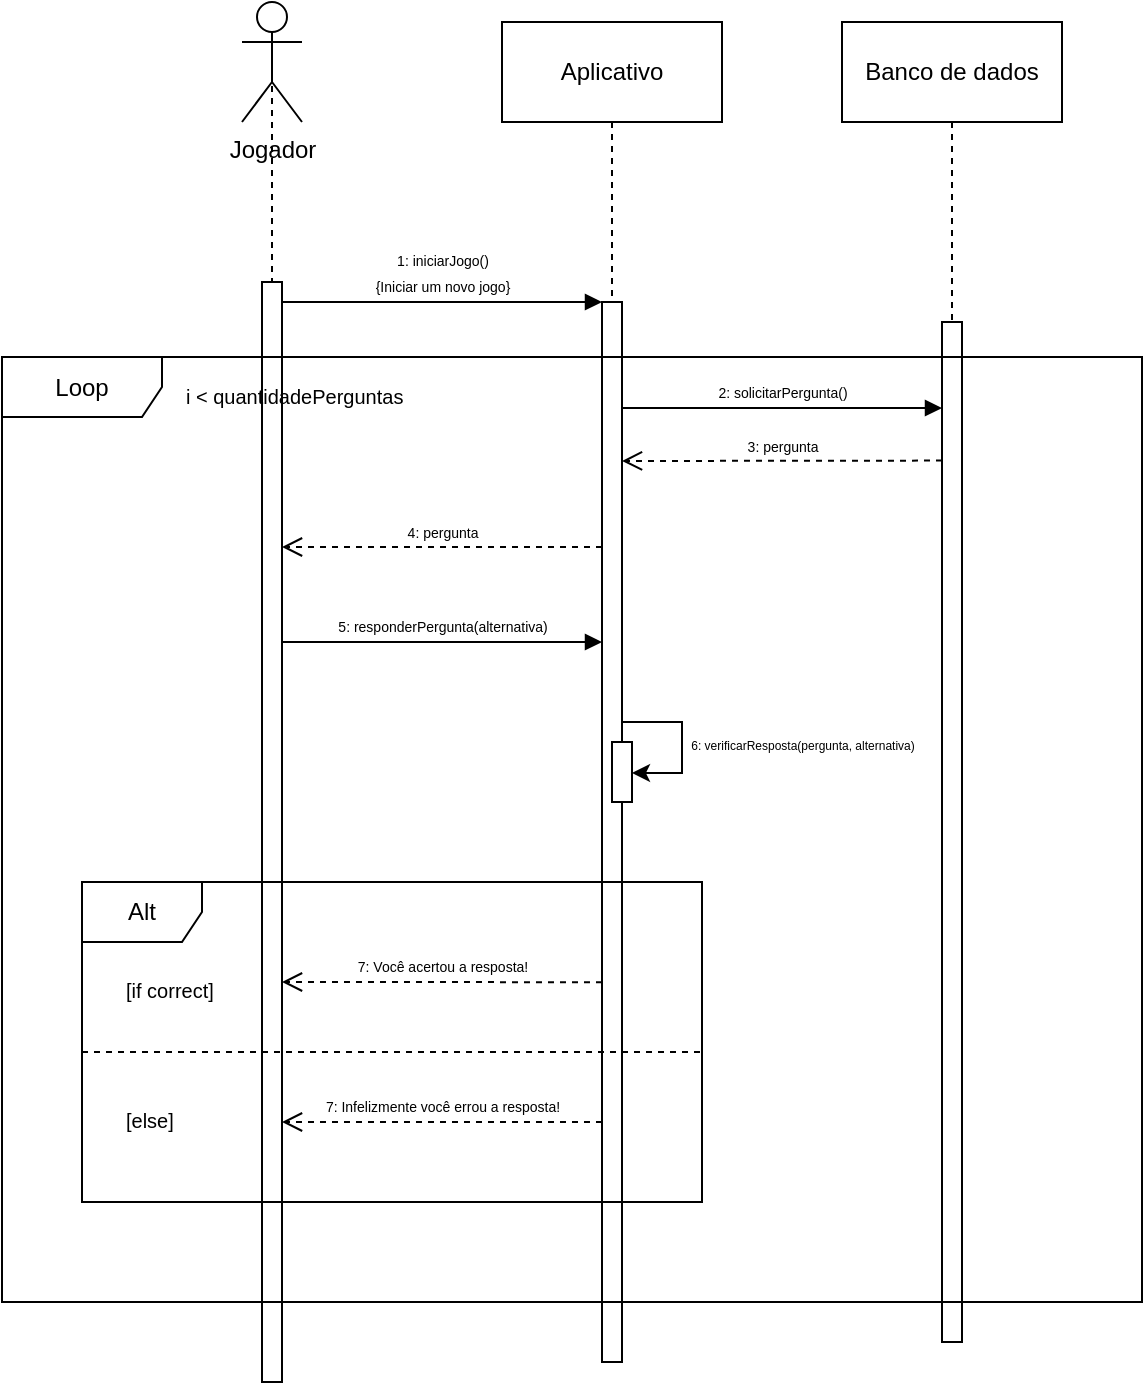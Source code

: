 <mxfile version="21.3.7" type="github" pages="6">
  <diagram name="calcularAcerto" id="2YBvvXClWsGukQMizWep">
    <mxGraphModel dx="2243" dy="766" grid="1" gridSize="10" guides="1" tooltips="1" connect="1" arrows="1" fold="1" page="1" pageScale="1" pageWidth="850" pageHeight="1100" math="0" shadow="0">
      <root>
        <mxCell id="0" />
        <mxCell id="1" parent="0" />
        <mxCell id="62yjUidjnjnx16H1xpd4-19" style="edgeStyle=orthogonalEdgeStyle;rounded=0;orthogonalLoop=1;jettySize=auto;html=1;exitX=0.5;exitY=0.5;exitDx=0;exitDy=0;exitPerimeter=0;dashed=1;" parent="1" source="62yjUidjnjnx16H1xpd4-1" edge="1">
          <mxGeometry relative="1" as="geometry">
            <mxPoint x="-575" y="515" as="targetPoint" />
          </mxGeometry>
        </mxCell>
        <mxCell id="62yjUidjnjnx16H1xpd4-1" value="Jogador" style="shape=umlActor;verticalLabelPosition=bottom;verticalAlign=top;html=1;" parent="1" vertex="1">
          <mxGeometry x="-590" y="205" width="30" height="60" as="geometry" />
        </mxCell>
        <mxCell id="62yjUidjnjnx16H1xpd4-23" style="edgeStyle=orthogonalEdgeStyle;rounded=0;orthogonalLoop=1;jettySize=auto;html=1;exitX=0.5;exitY=1;exitDx=0;exitDy=0;dashed=1;" parent="1" source="62yjUidjnjnx16H1xpd4-20" edge="1">
          <mxGeometry relative="1" as="geometry">
            <mxPoint x="-405" y="580" as="targetPoint" />
          </mxGeometry>
        </mxCell>
        <mxCell id="62yjUidjnjnx16H1xpd4-20" value="Aplicativo" style="html=1;whiteSpace=wrap;" parent="1" vertex="1">
          <mxGeometry x="-460" y="215" width="110" height="50" as="geometry" />
        </mxCell>
        <mxCell id="62yjUidjnjnx16H1xpd4-40" style="edgeStyle=orthogonalEdgeStyle;rounded=0;orthogonalLoop=1;jettySize=auto;html=1;exitX=0.5;exitY=1;exitDx=0;exitDy=0;dashed=1;" parent="1" source="62yjUidjnjnx16H1xpd4-25" edge="1">
          <mxGeometry relative="1" as="geometry">
            <mxPoint x="-235" y="600" as="targetPoint" />
          </mxGeometry>
        </mxCell>
        <mxCell id="62yjUidjnjnx16H1xpd4-25" value="Banco de dados" style="html=1;whiteSpace=wrap;" parent="1" vertex="1">
          <mxGeometry x="-290" y="215" width="110" height="50" as="geometry" />
        </mxCell>
        <mxCell id="62yjUidjnjnx16H1xpd4-29" value="&lt;font style=&quot;font-size: 7px;&quot;&gt;1: iniciarJogo()&lt;br&gt;{Iniciar um novo jogo}&lt;/font&gt;" style="html=1;verticalAlign=bottom;endArrow=block;edgeStyle=elbowEdgeStyle;elbow=vertical;curved=0;rounded=0;" parent="1" edge="1">
          <mxGeometry width="80" relative="1" as="geometry">
            <mxPoint x="-570" y="355" as="sourcePoint" />
            <mxPoint x="-410" y="355" as="targetPoint" />
          </mxGeometry>
        </mxCell>
        <mxCell id="62yjUidjnjnx16H1xpd4-31" value="&lt;font style=&quot;font-size: 7px;&quot;&gt;3: pergunta&lt;/font&gt;" style="html=1;verticalAlign=bottom;endArrow=open;dashed=1;endSize=8;edgeStyle=elbowEdgeStyle;elbow=vertical;curved=0;rounded=0;" parent="1" edge="1">
          <mxGeometry relative="1" as="geometry">
            <mxPoint x="-240" y="434.296" as="sourcePoint" />
            <mxPoint x="-400" y="434.242" as="targetPoint" />
          </mxGeometry>
        </mxCell>
        <mxCell id="62yjUidjnjnx16H1xpd4-43" value="" style="html=1;points=[];perimeter=orthogonalPerimeter;outlineConnect=0;targetShapes=umlLifeline;portConstraint=eastwest;newEdgeStyle={&quot;edgeStyle&quot;:&quot;elbowEdgeStyle&quot;,&quot;elbow&quot;:&quot;vertical&quot;,&quot;curved&quot;:0,&quot;rounded&quot;:0};" parent="1" vertex="1">
          <mxGeometry x="-410" y="355" width="10" height="530" as="geometry" />
        </mxCell>
        <mxCell id="62yjUidjnjnx16H1xpd4-57" value="" style="html=1;points=[];perimeter=orthogonalPerimeter;outlineConnect=0;targetShapes=umlLifeline;portConstraint=eastwest;newEdgeStyle={&quot;edgeStyle&quot;:&quot;elbowEdgeStyle&quot;,&quot;elbow&quot;:&quot;vertical&quot;,&quot;curved&quot;:0,&quot;rounded&quot;:0};" parent="1" vertex="1">
          <mxGeometry x="-240" y="365" width="10" height="510" as="geometry" />
        </mxCell>
        <mxCell id="62yjUidjnjnx16H1xpd4-68" value="&lt;span style=&quot;font-size: 7px;&quot;&gt;2: solicitarPergunta()&lt;/span&gt;" style="html=1;verticalAlign=bottom;endArrow=block;edgeStyle=elbowEdgeStyle;elbow=vertical;curved=0;rounded=0;" parent="1" target="62yjUidjnjnx16H1xpd4-57" edge="1">
          <mxGeometry x="-0.001" width="80" relative="1" as="geometry">
            <mxPoint x="-400" y="408" as="sourcePoint" />
            <mxPoint x="-250" y="407.5" as="targetPoint" />
            <mxPoint as="offset" />
          </mxGeometry>
        </mxCell>
        <mxCell id="62yjUidjnjnx16H1xpd4-73" value="&lt;font style=&quot;font-size: 7px;&quot;&gt;4: pergunta&lt;/font&gt;" style="html=1;verticalAlign=bottom;endArrow=open;dashed=1;endSize=8;edgeStyle=elbowEdgeStyle;elbow=vertical;curved=0;rounded=0;" parent="1" edge="1">
          <mxGeometry relative="1" as="geometry">
            <mxPoint x="-410" y="477.5" as="sourcePoint" />
            <mxPoint x="-570" y="477.442" as="targetPoint" />
          </mxGeometry>
        </mxCell>
        <mxCell id="62yjUidjnjnx16H1xpd4-74" value="&lt;span style=&quot;font-size: 7px;&quot;&gt;5: responderPergunta(alternativa)&lt;/span&gt;" style="html=1;verticalAlign=bottom;endArrow=block;edgeStyle=elbowEdgeStyle;elbow=vertical;curved=0;rounded=0;" parent="1" edge="1">
          <mxGeometry width="80" relative="1" as="geometry">
            <mxPoint x="-570" y="525" as="sourcePoint" />
            <mxPoint x="-410" y="525" as="targetPoint" />
          </mxGeometry>
        </mxCell>
        <mxCell id="62yjUidjnjnx16H1xpd4-79" value="&lt;font style=&quot;font-size: 7px;&quot;&gt;7: Você acertou a resposta!&lt;/font&gt;" style="html=1;verticalAlign=bottom;endArrow=open;dashed=1;endSize=8;edgeStyle=elbowEdgeStyle;elbow=vertical;curved=0;rounded=0;" parent="1" edge="1">
          <mxGeometry relative="1" as="geometry">
            <mxPoint x="-410" y="695.096" as="sourcePoint" />
            <mxPoint x="-570" y="695.042" as="targetPoint" />
          </mxGeometry>
        </mxCell>
        <mxCell id="62yjUidjnjnx16H1xpd4-81" value="&lt;font style=&quot;font-size: 7px;&quot;&gt;7: Infelizmente você errou a resposta!&lt;/font&gt;" style="html=1;verticalAlign=bottom;endArrow=open;dashed=1;endSize=8;edgeStyle=elbowEdgeStyle;elbow=vertical;curved=0;rounded=0;" parent="1" edge="1">
          <mxGeometry relative="1" as="geometry">
            <mxPoint x="-410" y="765.056" as="sourcePoint" />
            <mxPoint x="-570" y="765.002" as="targetPoint" />
          </mxGeometry>
        </mxCell>
        <mxCell id="40RVC2uFMv87cZhTR0eu-11" value="" style="html=1;points=[];perimeter=orthogonalPerimeter;outlineConnect=0;targetShapes=umlLifeline;portConstraint=eastwest;newEdgeStyle={&quot;edgeStyle&quot;:&quot;elbowEdgeStyle&quot;,&quot;elbow&quot;:&quot;vertical&quot;,&quot;curved&quot;:0,&quot;rounded&quot;:0};" parent="1" vertex="1">
          <mxGeometry x="-405" y="575" width="10" height="30" as="geometry" />
        </mxCell>
        <mxCell id="HpzqPeT7X0kNWnl8YeGe-1" value="" style="html=1;points=[];perimeter=orthogonalPerimeter;outlineConnect=0;targetShapes=umlLifeline;portConstraint=eastwest;newEdgeStyle={&quot;edgeStyle&quot;:&quot;elbowEdgeStyle&quot;,&quot;elbow&quot;:&quot;vertical&quot;,&quot;curved&quot;:0,&quot;rounded&quot;:0};" parent="1" vertex="1">
          <mxGeometry x="-580" y="345" width="10" height="550" as="geometry" />
        </mxCell>
        <mxCell id="sWg-lDjKL1nIWXCbfZYD-1" value="Loop" style="shape=umlFrame;whiteSpace=wrap;html=1;pointerEvents=0;recursiveResize=0;container=1;collapsible=0;width=80;" parent="1" vertex="1">
          <mxGeometry x="-710" y="382.5" width="570" height="472.5" as="geometry" />
        </mxCell>
        <mxCell id="sWg-lDjKL1nIWXCbfZYD-2" value="&lt;font style=&quot;font-size: 10px;&quot;&gt;i &amp;lt; quantidadePerguntas&lt;/font&gt;" style="text;align=left;html=1;" parent="sWg-lDjKL1nIWXCbfZYD-1" vertex="1">
          <mxGeometry width="100" height="20" relative="1" as="geometry">
            <mxPoint x="90" y="5" as="offset" />
          </mxGeometry>
        </mxCell>
        <mxCell id="sWg-lDjKL1nIWXCbfZYD-3" value="" style="endArrow=classic;html=1;rounded=0;edgeStyle=orthogonalEdgeStyle;" parent="sWg-lDjKL1nIWXCbfZYD-1" target="40RVC2uFMv87cZhTR0eu-11" edge="1">
          <mxGeometry width="50" height="50" relative="1" as="geometry">
            <mxPoint x="310" y="182.5" as="sourcePoint" />
            <mxPoint x="400" y="192.5" as="targetPoint" />
            <Array as="points">
              <mxPoint x="340" y="183" />
              <mxPoint x="340" y="208" />
            </Array>
          </mxGeometry>
        </mxCell>
        <mxCell id="sWg-lDjKL1nIWXCbfZYD-4" value="&lt;font style=&quot;font-size: 6px;&quot;&gt;6: verificarResposta(pergunta, alternativa)&lt;/font&gt;" style="edgeLabel;html=1;align=center;verticalAlign=middle;resizable=0;points=[];" parent="sWg-lDjKL1nIWXCbfZYD-3" vertex="1" connectable="0">
          <mxGeometry x="-0.08" y="1" relative="1" as="geometry">
            <mxPoint x="59" y="3" as="offset" />
          </mxGeometry>
        </mxCell>
        <mxCell id="sWg-lDjKL1nIWXCbfZYD-5" value="Alt" style="shape=umlFrame;whiteSpace=wrap;html=1;pointerEvents=0;recursiveResize=0;container=1;collapsible=0;width=60;height=30;" parent="1" vertex="1">
          <mxGeometry x="-670" y="645" width="310" height="160" as="geometry" />
        </mxCell>
        <mxCell id="sWg-lDjKL1nIWXCbfZYD-6" value="&lt;font style=&quot;font-size: 10px;&quot;&gt;[if correct]&lt;/font&gt;" style="text;html=1;" parent="sWg-lDjKL1nIWXCbfZYD-5" vertex="1">
          <mxGeometry width="100" height="20" relative="1" as="geometry">
            <mxPoint x="20" y="40" as="offset" />
          </mxGeometry>
        </mxCell>
        <mxCell id="sWg-lDjKL1nIWXCbfZYD-7" value="&lt;font style=&quot;font-size: 10px;&quot;&gt;[else]&lt;/font&gt;" style="line;strokeWidth=1;dashed=1;labelPosition=center;verticalLabelPosition=bottom;align=left;verticalAlign=top;spacingLeft=20;spacingTop=15;html=1;whiteSpace=wrap;" parent="sWg-lDjKL1nIWXCbfZYD-5" vertex="1">
          <mxGeometry y="80" width="310" height="10" as="geometry" />
        </mxCell>
      </root>
    </mxGraphModel>
  </diagram>
  <diagram id="Ka6QO4FHUIjMs6nKRs2V" name="BuscarRanking">
    <mxGraphModel dx="1990" dy="1094" grid="1" gridSize="10" guides="1" tooltips="1" connect="1" arrows="1" fold="1" page="1" pageScale="1" pageWidth="827" pageHeight="1169" math="0" shadow="0">
      <root>
        <mxCell id="0" />
        <mxCell id="1" parent="0" />
        <mxCell id="lXiRu6pMzJrm1P2DESHK-49" style="edgeStyle=orthogonalEdgeStyle;rounded=0;orthogonalLoop=1;jettySize=auto;html=1;exitX=0.5;exitY=0.5;exitDx=0;exitDy=0;exitPerimeter=0;dashed=1;" edge="1" parent="1" source="lXiRu6pMzJrm1P2DESHK-50">
          <mxGeometry relative="1" as="geometry">
            <mxPoint x="258" y="659" as="targetPoint" />
          </mxGeometry>
        </mxCell>
        <mxCell id="lXiRu6pMzJrm1P2DESHK-50" value="Jogador" style="shape=umlActor;verticalLabelPosition=bottom;verticalAlign=top;html=1;" vertex="1" parent="1">
          <mxGeometry x="243" y="349" width="30" height="60" as="geometry" />
        </mxCell>
        <mxCell id="lXiRu6pMzJrm1P2DESHK-51" style="edgeStyle=orthogonalEdgeStyle;rounded=0;orthogonalLoop=1;jettySize=auto;html=1;exitX=0.5;exitY=1;exitDx=0;exitDy=0;dashed=1;" edge="1" parent="1" source="lXiRu6pMzJrm1P2DESHK-52">
          <mxGeometry relative="1" as="geometry">
            <mxPoint x="428" y="724" as="targetPoint" />
          </mxGeometry>
        </mxCell>
        <mxCell id="lXiRu6pMzJrm1P2DESHK-52" value="Aplicativo" style="html=1;whiteSpace=wrap;" vertex="1" parent="1">
          <mxGeometry x="373" y="359" width="110" height="50" as="geometry" />
        </mxCell>
        <mxCell id="lXiRu6pMzJrm1P2DESHK-53" style="edgeStyle=orthogonalEdgeStyle;rounded=0;orthogonalLoop=1;jettySize=auto;html=1;exitX=0.5;exitY=1;exitDx=0;exitDy=0;dashed=1;" edge="1" parent="1" source="lXiRu6pMzJrm1P2DESHK-54">
          <mxGeometry relative="1" as="geometry">
            <mxPoint x="598" y="744" as="targetPoint" />
          </mxGeometry>
        </mxCell>
        <mxCell id="lXiRu6pMzJrm1P2DESHK-54" value="Banco de dados" style="html=1;whiteSpace=wrap;" vertex="1" parent="1">
          <mxGeometry x="543" y="359" width="110" height="50" as="geometry" />
        </mxCell>
        <mxCell id="lXiRu6pMzJrm1P2DESHK-55" value="&lt;font style=&quot;font-size: 7px;&quot;&gt;1: buscar(ranking) &lt;br&gt;{visualizar ranking}&lt;/font&gt;" style="html=1;verticalAlign=bottom;endArrow=block;edgeStyle=elbowEdgeStyle;elbow=vertical;curved=0;rounded=0;" edge="1" parent="1">
          <mxGeometry width="80" relative="1" as="geometry">
            <mxPoint x="263" y="499" as="sourcePoint" />
            <mxPoint x="423" y="499" as="targetPoint" />
          </mxGeometry>
        </mxCell>
        <mxCell id="lXiRu6pMzJrm1P2DESHK-56" value="&lt;font style=&quot;font-size: 7px;&quot;&gt;3: ranking&lt;/font&gt;" style="html=1;verticalAlign=bottom;endArrow=open;dashed=1;endSize=8;edgeStyle=elbowEdgeStyle;elbow=vertical;curved=0;rounded=0;" edge="1" parent="1">
          <mxGeometry relative="1" as="geometry">
            <mxPoint x="593" y="578.296" as="sourcePoint" />
            <mxPoint x="433" y="578.242" as="targetPoint" />
          </mxGeometry>
        </mxCell>
        <mxCell id="lXiRu6pMzJrm1P2DESHK-57" value="" style="html=1;points=[];perimeter=orthogonalPerimeter;outlineConnect=0;targetShapes=umlLifeline;portConstraint=eastwest;newEdgeStyle={&quot;edgeStyle&quot;:&quot;elbowEdgeStyle&quot;,&quot;elbow&quot;:&quot;vertical&quot;,&quot;curved&quot;:0,&quot;rounded&quot;:0};" vertex="1" parent="1">
          <mxGeometry x="423" y="499" width="10" height="311" as="geometry" />
        </mxCell>
        <mxCell id="lXiRu6pMzJrm1P2DESHK-58" value="" style="html=1;points=[];perimeter=orthogonalPerimeter;outlineConnect=0;targetShapes=umlLifeline;portConstraint=eastwest;newEdgeStyle={&quot;edgeStyle&quot;:&quot;elbowEdgeStyle&quot;,&quot;elbow&quot;:&quot;vertical&quot;,&quot;curved&quot;:0,&quot;rounded&quot;:0};" vertex="1" parent="1">
          <mxGeometry x="593" y="509" width="10" height="291" as="geometry" />
        </mxCell>
        <mxCell id="lXiRu6pMzJrm1P2DESHK-59" value="&lt;font style=&quot;font-size: 7px;&quot;&gt;2: buscarRanking(ranking)&lt;/font&gt;" style="html=1;verticalAlign=bottom;endArrow=block;edgeStyle=elbowEdgeStyle;elbow=vertical;curved=0;rounded=0;" edge="1" parent="1" target="lXiRu6pMzJrm1P2DESHK-58">
          <mxGeometry x="-0.001" width="80" relative="1" as="geometry">
            <mxPoint x="433" y="552" as="sourcePoint" />
            <mxPoint x="583" y="551.5" as="targetPoint" />
            <mxPoint as="offset" />
          </mxGeometry>
        </mxCell>
        <mxCell id="lXiRu6pMzJrm1P2DESHK-72" value="" style="html=1;points=[];perimeter=orthogonalPerimeter;outlineConnect=0;targetShapes=umlLifeline;portConstraint=eastwest;newEdgeStyle={&quot;edgeStyle&quot;:&quot;elbowEdgeStyle&quot;,&quot;elbow&quot;:&quot;vertical&quot;,&quot;curved&quot;:0,&quot;rounded&quot;:0};" vertex="1" parent="1">
          <mxGeometry x="253" y="489" width="10" height="331" as="geometry" />
        </mxCell>
        <mxCell id="cv0eM1WlgUMyo15Uuu8e-5" value="Alt" style="shape=umlFrame;whiteSpace=wrap;html=1;pointerEvents=0;recursiveResize=0;container=1;collapsible=0;width=60;height=30;" vertex="1" parent="1">
          <mxGeometry x="173" y="615" width="291" height="160" as="geometry" />
        </mxCell>
        <mxCell id="cv0eM1WlgUMyo15Uuu8e-6" value="&lt;font style=&quot;font-size: 10px;&quot;&gt;[if correct]&lt;/font&gt;" style="text;html=1;" vertex="1" parent="cv0eM1WlgUMyo15Uuu8e-5">
          <mxGeometry width="100" height="20" relative="1" as="geometry">
            <mxPoint x="20" y="40" as="offset" />
          </mxGeometry>
        </mxCell>
        <mxCell id="cv0eM1WlgUMyo15Uuu8e-7" value="&lt;font style=&quot;font-size: 10px;&quot;&gt;[else]&lt;/font&gt;" style="line;strokeWidth=1;dashed=1;labelPosition=center;verticalLabelPosition=bottom;align=left;verticalAlign=top;spacingLeft=20;spacingTop=15;html=1;whiteSpace=wrap;" vertex="1" parent="cv0eM1WlgUMyo15Uuu8e-5">
          <mxGeometry y="80" width="290" height="10" as="geometry" />
        </mxCell>
        <mxCell id="lXiRu6pMzJrm1P2DESHK-62" value="&lt;font style=&quot;font-size: 7px;&quot;&gt;4: Você acertou a resposta!&lt;/font&gt;" style="html=1;verticalAlign=bottom;endArrow=open;dashed=1;endSize=8;edgeStyle=elbowEdgeStyle;elbow=vertical;curved=0;rounded=0;" edge="1" parent="cv0eM1WlgUMyo15Uuu8e-5">
          <mxGeometry relative="1" as="geometry">
            <mxPoint x="250" y="45.056" as="sourcePoint" />
            <mxPoint x="90" y="45.002" as="targetPoint" />
          </mxGeometry>
        </mxCell>
        <mxCell id="lXiRu6pMzJrm1P2DESHK-63" value="&lt;font style=&quot;font-size: 7px;&quot;&gt;5: Desculpe, não temos ranking suficiente!&lt;/font&gt;" style="html=1;verticalAlign=bottom;endArrow=open;dashed=1;endSize=8;edgeStyle=elbowEdgeStyle;elbow=vertical;curved=0;rounded=0;" edge="1" parent="cv0eM1WlgUMyo15Uuu8e-5">
          <mxGeometry relative="1" as="geometry">
            <mxPoint x="250" y="125.156" as="sourcePoint" />
            <mxPoint x="90" y="125.102" as="targetPoint" />
          </mxGeometry>
        </mxCell>
      </root>
    </mxGraphModel>
  </diagram>
  <diagram id="thQ_RPlMOP-RWa1NB_Pb" name="Login">
    <mxGraphModel dx="1393" dy="766" grid="1" gridSize="10" guides="1" tooltips="1" connect="1" arrows="1" fold="1" page="1" pageScale="1" pageWidth="827" pageHeight="1169" math="0" shadow="0">
      <root>
        <mxCell id="0" />
        <mxCell id="1" parent="0" />
        <mxCell id="z51qzsKFDYh_LWLJFc9b-54" style="edgeStyle=orthogonalEdgeStyle;rounded=0;orthogonalLoop=1;jettySize=auto;html=1;exitX=0.5;exitY=0.5;exitDx=0;exitDy=0;exitPerimeter=0;dashed=1;" parent="1" source="z51qzsKFDYh_LWLJFc9b-55" edge="1">
          <mxGeometry relative="1" as="geometry">
            <mxPoint x="293" y="550" as="targetPoint" />
          </mxGeometry>
        </mxCell>
        <mxCell id="z51qzsKFDYh_LWLJFc9b-55" value="Jogador" style="shape=umlActor;verticalLabelPosition=bottom;verticalAlign=top;html=1;" parent="1" vertex="1">
          <mxGeometry x="278" y="240" width="30" height="60" as="geometry" />
        </mxCell>
        <mxCell id="z51qzsKFDYh_LWLJFc9b-56" style="edgeStyle=orthogonalEdgeStyle;rounded=0;orthogonalLoop=1;jettySize=auto;html=1;exitX=0.5;exitY=1;exitDx=0;exitDy=0;dashed=1;" parent="1" source="z51qzsKFDYh_LWLJFc9b-57" edge="1">
          <mxGeometry relative="1" as="geometry">
            <mxPoint x="463" y="615" as="targetPoint" />
          </mxGeometry>
        </mxCell>
        <mxCell id="z51qzsKFDYh_LWLJFc9b-57" value="Aplicativo" style="html=1;whiteSpace=wrap;" parent="1" vertex="1">
          <mxGeometry x="408" y="250" width="110" height="50" as="geometry" />
        </mxCell>
        <mxCell id="z51qzsKFDYh_LWLJFc9b-58" style="edgeStyle=orthogonalEdgeStyle;rounded=0;orthogonalLoop=1;jettySize=auto;html=1;exitX=0.5;exitY=1;exitDx=0;exitDy=0;dashed=1;" parent="1" source="z51qzsKFDYh_LWLJFc9b-59" edge="1">
          <mxGeometry relative="1" as="geometry">
            <mxPoint x="633" y="635" as="targetPoint" />
          </mxGeometry>
        </mxCell>
        <mxCell id="z51qzsKFDYh_LWLJFc9b-59" value="Banco de dados" style="html=1;whiteSpace=wrap;" parent="1" vertex="1">
          <mxGeometry x="578" y="250" width="110" height="50" as="geometry" />
        </mxCell>
        <mxCell id="z51qzsKFDYh_LWLJFc9b-60" value="&lt;font style=&quot;font-size: 6px;&quot;&gt;1: login(usuario)&lt;br&gt;{realizar login na aplicação}&lt;/font&gt;" style="html=1;verticalAlign=bottom;endArrow=block;edgeStyle=elbowEdgeStyle;elbow=vertical;curved=0;rounded=0;" parent="1" edge="1">
          <mxGeometry width="80" relative="1" as="geometry">
            <mxPoint x="298" y="390" as="sourcePoint" />
            <mxPoint x="458" y="390" as="targetPoint" />
          </mxGeometry>
        </mxCell>
        <mxCell id="z51qzsKFDYh_LWLJFc9b-61" value="&lt;font style=&quot;font-size: 7px;&quot;&gt;3: usuario&lt;/font&gt;" style="html=1;verticalAlign=bottom;endArrow=open;dashed=1;endSize=8;edgeStyle=elbowEdgeStyle;elbow=vertical;curved=0;rounded=0;" parent="1" edge="1">
          <mxGeometry relative="1" as="geometry">
            <mxPoint x="628" y="469.296" as="sourcePoint" />
            <mxPoint x="468" y="469.242" as="targetPoint" />
          </mxGeometry>
        </mxCell>
        <mxCell id="z51qzsKFDYh_LWLJFc9b-62" value="" style="html=1;points=[];perimeter=orthogonalPerimeter;outlineConnect=0;targetShapes=umlLifeline;portConstraint=eastwest;newEdgeStyle={&quot;edgeStyle&quot;:&quot;elbowEdgeStyle&quot;,&quot;elbow&quot;:&quot;vertical&quot;,&quot;curved&quot;:0,&quot;rounded&quot;:0};" parent="1" vertex="1">
          <mxGeometry x="458" y="390" width="10" height="600" as="geometry" />
        </mxCell>
        <mxCell id="z51qzsKFDYh_LWLJFc9b-63" value="" style="html=1;points=[];perimeter=orthogonalPerimeter;outlineConnect=0;targetShapes=umlLifeline;portConstraint=eastwest;newEdgeStyle={&quot;edgeStyle&quot;:&quot;elbowEdgeStyle&quot;,&quot;elbow&quot;:&quot;vertical&quot;,&quot;curved&quot;:0,&quot;rounded&quot;:0};" parent="1" vertex="1">
          <mxGeometry x="628" y="400" width="10" height="580" as="geometry" />
        </mxCell>
        <mxCell id="z51qzsKFDYh_LWLJFc9b-64" value="&lt;font style=&quot;font-size: 6px;&quot;&gt;2: verificaUsuario(usuario)&lt;/font&gt;" style="html=1;verticalAlign=bottom;endArrow=block;edgeStyle=elbowEdgeStyle;elbow=vertical;curved=0;rounded=0;" parent="1" target="z51qzsKFDYh_LWLJFc9b-63" edge="1">
          <mxGeometry x="0.026" y="3" width="80" relative="1" as="geometry">
            <mxPoint x="468" y="443" as="sourcePoint" />
            <mxPoint x="618" y="442.5" as="targetPoint" />
            <mxPoint as="offset" />
          </mxGeometry>
        </mxCell>
        <mxCell id="z51qzsKFDYh_LWLJFc9b-70" value="" style="html=1;points=[];perimeter=orthogonalPerimeter;outlineConnect=0;targetShapes=umlLifeline;portConstraint=eastwest;newEdgeStyle={&quot;edgeStyle&quot;:&quot;elbowEdgeStyle&quot;,&quot;elbow&quot;:&quot;vertical&quot;,&quot;curved&quot;:0,&quot;rounded&quot;:0};" parent="1" vertex="1">
          <mxGeometry x="288" y="380" width="10" height="620" as="geometry" />
        </mxCell>
        <mxCell id="z51qzsKFDYh_LWLJFc9b-88" value="Alt" style="shape=umlFrame;whiteSpace=wrap;html=1;pointerEvents=0;recursiveResize=0;container=1;collapsible=0;width=60;height=30;" parent="1" vertex="1">
          <mxGeometry x="170" y="502" width="500" height="458" as="geometry" />
        </mxCell>
        <mxCell id="z51qzsKFDYh_LWLJFc9b-89" value="&lt;font style=&quot;font-size: 10px;&quot;&gt;[if usuario exists]&lt;/font&gt;" style="text;html=1;" parent="z51qzsKFDYh_LWLJFc9b-88" vertex="1">
          <mxGeometry width="100" height="20" relative="1" as="geometry">
            <mxPoint x="20" y="40" as="offset" />
          </mxGeometry>
        </mxCell>
        <mxCell id="z51qzsKFDYh_LWLJFc9b-82" value="&lt;font style=&quot;font-size: 10px;&quot;&gt;[else]&lt;/font&gt;" style="line;strokeWidth=1;dashed=1;labelPosition=center;verticalLabelPosition=bottom;align=left;verticalAlign=top;spacingLeft=20;spacingTop=15;html=1;whiteSpace=wrap;" parent="z51qzsKFDYh_LWLJFc9b-88" vertex="1">
          <mxGeometry y="83" width="500" height="10" as="geometry" />
        </mxCell>
        <mxCell id="4fhhrJ-6daWreSgp0qxK-1" value="&lt;font style=&quot;font-size: 7px;&quot;&gt;4: Usuário logado com sucesso!&lt;/font&gt;" style="html=1;verticalAlign=bottom;endArrow=open;dashed=1;endSize=8;edgeStyle=elbowEdgeStyle;elbow=vertical;curved=0;rounded=0;" parent="z51qzsKFDYh_LWLJFc9b-88" edge="1">
          <mxGeometry relative="1" as="geometry">
            <mxPoint x="288" y="48" as="sourcePoint" />
            <mxPoint x="128" y="48" as="targetPoint" />
          </mxGeometry>
        </mxCell>
        <mxCell id="4fhhrJ-6daWreSgp0qxK-2" value="&lt;font style=&quot;font-size: 7px;&quot;&gt;5: Gostaria de criar uma conta?&lt;/font&gt;" style="html=1;verticalAlign=bottom;endArrow=open;dashed=1;endSize=8;edgeStyle=elbowEdgeStyle;elbow=vertical;curved=0;rounded=0;" parent="z51qzsKFDYh_LWLJFc9b-88" edge="1">
          <mxGeometry relative="1" as="geometry">
            <mxPoint x="287" y="128" as="sourcePoint" />
            <mxPoint x="127" y="128" as="targetPoint" />
          </mxGeometry>
        </mxCell>
        <mxCell id="4fhhrJ-6daWreSgp0qxK-3" value="&lt;font style=&quot;font-size: 6px;&quot;&gt;6: resposta&lt;/font&gt;" style="html=1;verticalAlign=bottom;endArrow=block;edgeStyle=elbowEdgeStyle;elbow=vertical;curved=0;rounded=0;" parent="z51qzsKFDYh_LWLJFc9b-88" edge="1">
          <mxGeometry x="0.026" y="3" width="80" relative="1" as="geometry">
            <mxPoint x="128" y="168.14" as="sourcePoint" />
            <mxPoint x="288" y="168.14" as="targetPoint" />
            <mxPoint as="offset" />
          </mxGeometry>
        </mxCell>
        <mxCell id="uY54RBgsQblmiSuE6g5d-6" value="Alt" style="shape=umlFrame;whiteSpace=wrap;html=1;pointerEvents=0;recursiveResize=0;container=1;collapsible=0;width=60;height=30;" parent="z51qzsKFDYh_LWLJFc9b-88" vertex="1">
          <mxGeometry x="18" y="198" width="464" height="242" as="geometry" />
        </mxCell>
        <mxCell id="uY54RBgsQblmiSuE6g5d-7" value="&lt;font style=&quot;font-size: 10px;&quot;&gt;[if resposta is yes]&lt;/font&gt;" style="text;html=1;" parent="uY54RBgsQblmiSuE6g5d-6" vertex="1">
          <mxGeometry width="100" height="20" relative="1" as="geometry">
            <mxPoint x="12" y="40" as="offset" />
          </mxGeometry>
        </mxCell>
        <mxCell id="uY54RBgsQblmiSuE6g5d-8" value="&lt;font style=&quot;font-size: 10px;&quot;&gt;[else]&lt;/font&gt;" style="line;strokeWidth=1;dashed=1;labelPosition=center;verticalLabelPosition=bottom;align=left;verticalAlign=top;spacingLeft=20;spacingTop=15;html=1;whiteSpace=wrap;" parent="uY54RBgsQblmiSuE6g5d-6" vertex="1">
          <mxGeometry x="4" y="140" width="460" height="10" as="geometry" />
        </mxCell>
        <mxCell id="uY54RBgsQblmiSuE6g5d-11" value="&lt;font style=&quot;font-size: 6px;&quot;&gt;8: cadastrar(usuario)&lt;/font&gt;" style="html=1;verticalAlign=bottom;endArrow=block;edgeStyle=elbowEdgeStyle;elbow=vertical;curved=0;rounded=0;" parent="uY54RBgsQblmiSuE6g5d-6" edge="1">
          <mxGeometry x="0.026" y="3" width="80" relative="1" as="geometry">
            <mxPoint x="280" y="30" as="sourcePoint" />
            <mxPoint x="440" y="30" as="targetPoint" />
            <mxPoint as="offset" />
          </mxGeometry>
        </mxCell>
        <mxCell id="uY54RBgsQblmiSuE6g5d-13" value="&lt;font style=&quot;font-size: 7px;&quot;&gt;9: usuario&lt;/font&gt;" style="html=1;verticalAlign=bottom;endArrow=open;dashed=1;endSize=8;edgeStyle=elbowEdgeStyle;elbow=vertical;curved=0;rounded=0;" parent="uY54RBgsQblmiSuE6g5d-6" edge="1">
          <mxGeometry relative="1" as="geometry">
            <mxPoint x="442" y="70" as="sourcePoint" />
            <mxPoint x="282" y="70" as="targetPoint" />
          </mxGeometry>
        </mxCell>
        <mxCell id="uY54RBgsQblmiSuE6g5d-14" value="&lt;font style=&quot;font-size: 7px;&quot;&gt;10: Usuário cadastrado com sucesso!&lt;/font&gt;" style="html=1;verticalAlign=bottom;endArrow=open;dashed=1;endSize=8;edgeStyle=elbowEdgeStyle;elbow=vertical;curved=0;rounded=0;" parent="uY54RBgsQblmiSuE6g5d-6" edge="1">
          <mxGeometry relative="1" as="geometry">
            <mxPoint x="270" y="110" as="sourcePoint" />
            <mxPoint x="110" y="110" as="targetPoint" />
          </mxGeometry>
        </mxCell>
        <mxCell id="uY54RBgsQblmiSuE6g5d-15" value="&lt;font style=&quot;font-size: 7px;&quot;&gt;7: Conta convidado.&lt;/font&gt;" style="html=1;verticalAlign=bottom;endArrow=open;dashed=1;endSize=8;edgeStyle=elbowEdgeStyle;elbow=vertical;curved=0;rounded=0;" parent="uY54RBgsQblmiSuE6g5d-6" edge="1">
          <mxGeometry relative="1" as="geometry">
            <mxPoint x="270" y="190" as="sourcePoint" />
            <mxPoint x="110" y="190" as="targetPoint" />
          </mxGeometry>
        </mxCell>
      </root>
    </mxGraphModel>
  </diagram>
  <diagram id="iOT8TobCyujFs62XKLmS" name="CadastrarTema">
    <mxGraphModel dx="1393" dy="766" grid="1" gridSize="10" guides="1" tooltips="1" connect="1" arrows="1" fold="1" page="1" pageScale="1" pageWidth="827" pageHeight="1169" math="0" shadow="0">
      <root>
        <mxCell id="0" />
        <mxCell id="1" parent="0" />
        <mxCell id="Aij3SnYUVFoN3i5Ja81q-1" style="edgeStyle=orthogonalEdgeStyle;rounded=0;orthogonalLoop=1;jettySize=auto;html=1;exitX=0.5;exitY=0.5;exitDx=0;exitDy=0;exitPerimeter=0;dashed=1;" parent="1" source="Aij3SnYUVFoN3i5Ja81q-2" edge="1">
          <mxGeometry relative="1" as="geometry">
            <mxPoint x="293" y="550" as="targetPoint" />
          </mxGeometry>
        </mxCell>
        <mxCell id="Aij3SnYUVFoN3i5Ja81q-2" value="Administrador" style="shape=umlActor;verticalLabelPosition=bottom;verticalAlign=top;html=1;" parent="1" vertex="1">
          <mxGeometry x="278" y="240" width="30" height="60" as="geometry" />
        </mxCell>
        <mxCell id="Aij3SnYUVFoN3i5Ja81q-3" style="edgeStyle=orthogonalEdgeStyle;rounded=0;orthogonalLoop=1;jettySize=auto;html=1;exitX=0.5;exitY=1;exitDx=0;exitDy=0;dashed=1;" parent="1" source="Aij3SnYUVFoN3i5Ja81q-4" edge="1">
          <mxGeometry relative="1" as="geometry">
            <mxPoint x="463" y="615" as="targetPoint" />
          </mxGeometry>
        </mxCell>
        <mxCell id="Aij3SnYUVFoN3i5Ja81q-4" value="Gerenciador" style="html=1;whiteSpace=wrap;" parent="1" vertex="1">
          <mxGeometry x="408" y="250" width="110" height="50" as="geometry" />
        </mxCell>
        <mxCell id="Aij3SnYUVFoN3i5Ja81q-5" style="edgeStyle=orthogonalEdgeStyle;rounded=0;orthogonalLoop=1;jettySize=auto;html=1;exitX=0.5;exitY=1;exitDx=0;exitDy=0;dashed=1;" parent="1" source="Aij3SnYUVFoN3i5Ja81q-6" edge="1">
          <mxGeometry relative="1" as="geometry">
            <mxPoint x="633" y="635" as="targetPoint" />
          </mxGeometry>
        </mxCell>
        <mxCell id="Aij3SnYUVFoN3i5Ja81q-6" value="Banco de dados" style="html=1;whiteSpace=wrap;" parent="1" vertex="1">
          <mxGeometry x="578" y="250" width="110" height="50" as="geometry" />
        </mxCell>
        <mxCell id="Aij3SnYUVFoN3i5Ja81q-7" value="&lt;font style=&quot;font-size: 6px;&quot;&gt;1: cadastrar(tema, descricao) &lt;br&gt;{realizar cadastro de tema}&lt;/font&gt;" style="html=1;verticalAlign=bottom;endArrow=block;edgeStyle=elbowEdgeStyle;elbow=vertical;curved=0;rounded=0;" parent="1" edge="1">
          <mxGeometry width="80" relative="1" as="geometry">
            <mxPoint x="298" y="390" as="sourcePoint" />
            <mxPoint x="458" y="390" as="targetPoint" />
          </mxGeometry>
        </mxCell>
        <mxCell id="Aij3SnYUVFoN3i5Ja81q-9" value="" style="html=1;points=[];perimeter=orthogonalPerimeter;outlineConnect=0;targetShapes=umlLifeline;portConstraint=eastwest;newEdgeStyle={&quot;edgeStyle&quot;:&quot;elbowEdgeStyle&quot;,&quot;elbow&quot;:&quot;vertical&quot;,&quot;curved&quot;:0,&quot;rounded&quot;:0};" parent="1" vertex="1">
          <mxGeometry x="458" y="390" width="10" height="650" as="geometry" />
        </mxCell>
        <mxCell id="Aij3SnYUVFoN3i5Ja81q-10" value="" style="html=1;points=[];perimeter=orthogonalPerimeter;outlineConnect=0;targetShapes=umlLifeline;portConstraint=eastwest;newEdgeStyle={&quot;edgeStyle&quot;:&quot;elbowEdgeStyle&quot;,&quot;elbow&quot;:&quot;vertical&quot;,&quot;curved&quot;:0,&quot;rounded&quot;:0};" parent="1" vertex="1">
          <mxGeometry x="628" y="400" width="10" height="630" as="geometry" />
        </mxCell>
        <mxCell id="Aij3SnYUVFoN3i5Ja81q-12" value="" style="html=1;points=[];perimeter=orthogonalPerimeter;outlineConnect=0;targetShapes=umlLifeline;portConstraint=eastwest;newEdgeStyle={&quot;edgeStyle&quot;:&quot;elbowEdgeStyle&quot;,&quot;elbow&quot;:&quot;vertical&quot;,&quot;curved&quot;:0,&quot;rounded&quot;:0};" parent="1" vertex="1">
          <mxGeometry x="288" y="380" width="10" height="670" as="geometry" />
        </mxCell>
        <mxCell id="Aij3SnYUVFoN3i5Ja81q-34" value="" style="endArrow=classic;html=1;rounded=0;edgeStyle=orthogonalEdgeStyle;" parent="1" edge="1">
          <mxGeometry width="50" height="50" relative="1" as="geometry">
            <mxPoint x="468" y="420" as="sourcePoint" />
            <mxPoint x="473" y="445.5" as="targetPoint" />
            <Array as="points">
              <mxPoint x="498" y="420.5" />
              <mxPoint x="498" y="445.5" />
            </Array>
          </mxGeometry>
        </mxCell>
        <mxCell id="Aij3SnYUVFoN3i5Ja81q-35" value="&lt;font style=&quot;font-size: 6px;&quot;&gt;2: verificarTema(tema)&lt;/font&gt;" style="edgeLabel;html=1;align=center;verticalAlign=middle;resizable=0;points=[];" parent="Aij3SnYUVFoN3i5Ja81q-34" vertex="1" connectable="0">
          <mxGeometry x="-0.08" y="1" relative="1" as="geometry">
            <mxPoint x="40" y="3" as="offset" />
          </mxGeometry>
        </mxCell>
        <mxCell id="Aij3SnYUVFoN3i5Ja81q-36" value="" style="html=1;points=[];perimeter=orthogonalPerimeter;outlineConnect=0;targetShapes=umlLifeline;portConstraint=eastwest;newEdgeStyle={&quot;edgeStyle&quot;:&quot;elbowEdgeStyle&quot;,&quot;elbow&quot;:&quot;vertical&quot;,&quot;curved&quot;:0,&quot;rounded&quot;:0};" parent="1" vertex="1">
          <mxGeometry x="463" y="430" width="10" height="30" as="geometry" />
        </mxCell>
        <mxCell id="Aij3SnYUVFoN3i5Ja81q-18" value="Alt" style="shape=umlFrame;whiteSpace=wrap;html=1;pointerEvents=0;recursiveResize=0;container=1;collapsible=0;width=60;height=30;" parent="1" vertex="1">
          <mxGeometry x="179" y="480" width="330" height="165" as="geometry" />
        </mxCell>
        <mxCell id="Aij3SnYUVFoN3i5Ja81q-19" value="&lt;font style=&quot;font-size: 10px;&quot;&gt;[if tema is valid]&lt;/font&gt;" style="text;html=1;" parent="Aij3SnYUVFoN3i5Ja81q-18" vertex="1">
          <mxGeometry width="100" height="20" relative="1" as="geometry">
            <mxPoint x="20" y="40" as="offset" />
          </mxGeometry>
        </mxCell>
        <mxCell id="Aij3SnYUVFoN3i5Ja81q-20" value="&lt;font style=&quot;font-size: 10px;&quot;&gt;[else]&lt;/font&gt;" style="line;strokeWidth=1;dashed=1;labelPosition=center;verticalLabelPosition=bottom;align=left;verticalAlign=top;spacingLeft=20;spacingTop=15;html=1;whiteSpace=wrap;" parent="Aij3SnYUVFoN3i5Ja81q-18" vertex="1">
          <mxGeometry y="77.5" width="330" height="10" as="geometry" />
        </mxCell>
        <mxCell id="7VSO6MRES1ZIJ6Gkx2sG-1" value="&lt;font style=&quot;font-size: 7px;&quot;&gt;3: Tema inválido! Informe um &lt;br&gt;nome válido para o tema.&lt;/font&gt;" style="html=1;verticalAlign=bottom;endArrow=open;dashed=1;endSize=8;edgeStyle=elbowEdgeStyle;elbow=vertical;curved=0;rounded=0;" parent="Aij3SnYUVFoN3i5Ja81q-18" edge="1">
          <mxGeometry relative="1" as="geometry">
            <mxPoint x="279" y="130.14" as="sourcePoint" />
            <mxPoint x="119" y="130.142" as="targetPoint" />
          </mxGeometry>
        </mxCell>
        <mxCell id="7VSO6MRES1ZIJ6Gkx2sG-2" value="&lt;span style=&quot;font-size: 6px;&quot;&gt;4: buscarTema(tema)&lt;/span&gt;" style="html=1;verticalAlign=bottom;endArrow=block;edgeStyle=elbowEdgeStyle;elbow=vertical;curved=0;rounded=0;" parent="1" edge="1">
          <mxGeometry x="-0.004" width="80" relative="1" as="geometry">
            <mxPoint x="468" y="690" as="sourcePoint" />
            <mxPoint x="628" y="690" as="targetPoint" />
            <mxPoint as="offset" />
          </mxGeometry>
        </mxCell>
        <mxCell id="7VSO6MRES1ZIJ6Gkx2sG-3" value="&lt;span style=&quot;font-size: 7px;&quot;&gt;5: tema&lt;/span&gt;" style="html=1;verticalAlign=bottom;endArrow=open;dashed=1;endSize=8;edgeStyle=elbowEdgeStyle;elbow=vertical;curved=0;rounded=0;" parent="1" edge="1">
          <mxGeometry relative="1" as="geometry">
            <mxPoint x="628" y="740" as="sourcePoint" />
            <mxPoint x="468" y="740.002" as="targetPoint" />
          </mxGeometry>
        </mxCell>
        <mxCell id="7VSO6MRES1ZIJ6Gkx2sG-4" value="Alt" style="shape=umlFrame;whiteSpace=wrap;html=1;pointerEvents=0;recursiveResize=0;container=1;collapsible=0;width=60;height=30;" parent="1" vertex="1">
          <mxGeometry x="179" y="780" width="491" height="230" as="geometry" />
        </mxCell>
        <mxCell id="7VSO6MRES1ZIJ6Gkx2sG-5" value="&lt;font style=&quot;font-size: 10px;&quot;&gt;[if tema exists]&lt;/font&gt;" style="text;html=1;" parent="7VSO6MRES1ZIJ6Gkx2sG-4" vertex="1">
          <mxGeometry width="100" height="20" relative="1" as="geometry">
            <mxPoint x="20" y="40" as="offset" />
          </mxGeometry>
        </mxCell>
        <mxCell id="7VSO6MRES1ZIJ6Gkx2sG-6" value="&lt;font style=&quot;font-size: 10px;&quot;&gt;[else]&lt;/font&gt;" style="line;strokeWidth=1;dashed=1;labelPosition=center;verticalLabelPosition=bottom;align=left;verticalAlign=top;spacingLeft=20;spacingTop=15;html=1;whiteSpace=wrap;" parent="7VSO6MRES1ZIJ6Gkx2sG-4" vertex="1">
          <mxGeometry y="77.5" width="490" height="10" as="geometry" />
        </mxCell>
        <mxCell id="7VSO6MRES1ZIJ6Gkx2sG-7" value="&lt;font style=&quot;font-size: 7px;&quot;&gt;6: Tema já cadastrado!&lt;/font&gt;" style="html=1;verticalAlign=bottom;endArrow=open;dashed=1;endSize=8;edgeStyle=elbowEdgeStyle;elbow=vertical;curved=0;rounded=0;" parent="7VSO6MRES1ZIJ6Gkx2sG-4" edge="1">
          <mxGeometry relative="1" as="geometry">
            <mxPoint x="279" y="40.0" as="sourcePoint" />
            <mxPoint x="119" y="40.002" as="targetPoint" />
          </mxGeometry>
        </mxCell>
        <mxCell id="7VSO6MRES1ZIJ6Gkx2sG-8" value="&lt;span style=&quot;font-size: 6px;&quot;&gt;7: cadastrar(tema, descricao)&lt;/span&gt;" style="html=1;verticalAlign=bottom;endArrow=block;edgeStyle=elbowEdgeStyle;elbow=vertical;curved=0;rounded=0;" parent="7VSO6MRES1ZIJ6Gkx2sG-4" edge="1">
          <mxGeometry x="-0.004" width="80" relative="1" as="geometry">
            <mxPoint x="289" y="120" as="sourcePoint" />
            <mxPoint x="449" y="120" as="targetPoint" />
            <mxPoint as="offset" />
          </mxGeometry>
        </mxCell>
        <mxCell id="7VSO6MRES1ZIJ6Gkx2sG-9" value="&lt;span style=&quot;font-size: 7px;&quot;&gt;8: OK&lt;/span&gt;" style="html=1;verticalAlign=bottom;endArrow=open;dashed=1;endSize=8;edgeStyle=elbowEdgeStyle;elbow=vertical;curved=0;rounded=0;" parent="7VSO6MRES1ZIJ6Gkx2sG-4" edge="1">
          <mxGeometry relative="1" as="geometry">
            <mxPoint x="449" y="160.07" as="sourcePoint" />
            <mxPoint x="289" y="160.072" as="targetPoint" />
          </mxGeometry>
        </mxCell>
        <mxCell id="7VSO6MRES1ZIJ6Gkx2sG-10" value="&lt;span style=&quot;font-size: 7px;&quot;&gt;9: Tema cadastrado com sucesso!&lt;/span&gt;" style="html=1;verticalAlign=bottom;endArrow=open;dashed=1;endSize=8;edgeStyle=elbowEdgeStyle;elbow=vertical;curved=0;rounded=0;" parent="7VSO6MRES1ZIJ6Gkx2sG-4" edge="1">
          <mxGeometry relative="1" as="geometry">
            <mxPoint x="279" y="200.07" as="sourcePoint" />
            <mxPoint x="119" y="200.072" as="targetPoint" />
          </mxGeometry>
        </mxCell>
      </root>
    </mxGraphModel>
  </diagram>
  <diagram id="caraGnbjePu1mjqqUhjH" name="CadastrarPergunta">
    <mxGraphModel dx="1393" dy="766" grid="1" gridSize="10" guides="1" tooltips="1" connect="1" arrows="1" fold="1" page="1" pageScale="1" pageWidth="827" pageHeight="1169" math="0" shadow="0">
      <root>
        <mxCell id="0" />
        <mxCell id="1" parent="0" />
        <mxCell id="fibsgY1Fu2vZYF2qqwSS-1" style="edgeStyle=orthogonalEdgeStyle;rounded=0;orthogonalLoop=1;jettySize=auto;html=1;exitX=0.5;exitY=0.5;exitDx=0;exitDy=0;exitPerimeter=0;dashed=1;" parent="1" source="fibsgY1Fu2vZYF2qqwSS-2" edge="1">
          <mxGeometry relative="1" as="geometry">
            <mxPoint x="273" y="490" as="targetPoint" />
          </mxGeometry>
        </mxCell>
        <mxCell id="fibsgY1Fu2vZYF2qqwSS-2" value="Administrador" style="shape=umlActor;verticalLabelPosition=bottom;verticalAlign=top;html=1;" parent="1" vertex="1">
          <mxGeometry x="258" y="180" width="30" height="60" as="geometry" />
        </mxCell>
        <mxCell id="fibsgY1Fu2vZYF2qqwSS-3" style="edgeStyle=orthogonalEdgeStyle;rounded=0;orthogonalLoop=1;jettySize=auto;html=1;exitX=0.5;exitY=1;exitDx=0;exitDy=0;dashed=1;" parent="1" source="fibsgY1Fu2vZYF2qqwSS-4" edge="1">
          <mxGeometry relative="1" as="geometry">
            <mxPoint x="443" y="555" as="targetPoint" />
          </mxGeometry>
        </mxCell>
        <mxCell id="fibsgY1Fu2vZYF2qqwSS-4" value="Gerenciador" style="html=1;whiteSpace=wrap;" parent="1" vertex="1">
          <mxGeometry x="388" y="190" width="110" height="50" as="geometry" />
        </mxCell>
        <mxCell id="fibsgY1Fu2vZYF2qqwSS-5" style="edgeStyle=orthogonalEdgeStyle;rounded=0;orthogonalLoop=1;jettySize=auto;html=1;exitX=0.5;exitY=1;exitDx=0;exitDy=0;dashed=1;" parent="1" source="fibsgY1Fu2vZYF2qqwSS-6" edge="1">
          <mxGeometry relative="1" as="geometry">
            <mxPoint x="613" y="575" as="targetPoint" />
          </mxGeometry>
        </mxCell>
        <mxCell id="fibsgY1Fu2vZYF2qqwSS-6" value="Banco de dados" style="html=1;whiteSpace=wrap;" parent="1" vertex="1">
          <mxGeometry x="558" y="190" width="110" height="50" as="geometry" />
        </mxCell>
        <mxCell id="fibsgY1Fu2vZYF2qqwSS-7" value="&lt;font style=&quot;font-size: 6px;&quot;&gt;1: cadastrar(pergunta, alternativas, tema) &lt;br&gt;{realizar cadastro de pergunta}&lt;/font&gt;" style="html=1;verticalAlign=bottom;endArrow=block;edgeStyle=elbowEdgeStyle;elbow=vertical;curved=0;rounded=0;" parent="1" edge="1">
          <mxGeometry x="-0.001" width="80" relative="1" as="geometry">
            <mxPoint x="278" y="330" as="sourcePoint" />
            <mxPoint x="438" y="330" as="targetPoint" />
            <mxPoint as="offset" />
          </mxGeometry>
        </mxCell>
        <mxCell id="fibsgY1Fu2vZYF2qqwSS-8" value="" style="html=1;points=[];perimeter=orthogonalPerimeter;outlineConnect=0;targetShapes=umlLifeline;portConstraint=eastwest;newEdgeStyle={&quot;edgeStyle&quot;:&quot;elbowEdgeStyle&quot;,&quot;elbow&quot;:&quot;vertical&quot;,&quot;curved&quot;:0,&quot;rounded&quot;:0};" parent="1" vertex="1">
          <mxGeometry x="438" y="330" width="10" height="930" as="geometry" />
        </mxCell>
        <mxCell id="fibsgY1Fu2vZYF2qqwSS-9" value="" style="html=1;points=[];perimeter=orthogonalPerimeter;outlineConnect=0;targetShapes=umlLifeline;portConstraint=eastwest;newEdgeStyle={&quot;edgeStyle&quot;:&quot;elbowEdgeStyle&quot;,&quot;elbow&quot;:&quot;vertical&quot;,&quot;curved&quot;:0,&quot;rounded&quot;:0};" parent="1" vertex="1">
          <mxGeometry x="608" y="340" width="10" height="910" as="geometry" />
        </mxCell>
        <mxCell id="fibsgY1Fu2vZYF2qqwSS-10" value="" style="html=1;points=[];perimeter=orthogonalPerimeter;outlineConnect=0;targetShapes=umlLifeline;portConstraint=eastwest;newEdgeStyle={&quot;edgeStyle&quot;:&quot;elbowEdgeStyle&quot;,&quot;elbow&quot;:&quot;vertical&quot;,&quot;curved&quot;:0,&quot;rounded&quot;:0};" parent="1" vertex="1">
          <mxGeometry x="268" y="320" width="10" height="950" as="geometry" />
        </mxCell>
        <mxCell id="fibsgY1Fu2vZYF2qqwSS-11" value="" style="endArrow=classic;html=1;rounded=0;edgeStyle=orthogonalEdgeStyle;" parent="1" edge="1">
          <mxGeometry width="50" height="50" relative="1" as="geometry">
            <mxPoint x="448" y="360" as="sourcePoint" />
            <mxPoint x="453" y="385.5" as="targetPoint" />
            <Array as="points">
              <mxPoint x="478" y="360.5" />
              <mxPoint x="478" y="385.5" />
            </Array>
          </mxGeometry>
        </mxCell>
        <mxCell id="fibsgY1Fu2vZYF2qqwSS-12" value="&lt;font style=&quot;font-size: 6px;&quot;&gt;2: verificarPergunta(pergunta)&lt;/font&gt;" style="edgeLabel;html=1;align=center;verticalAlign=middle;resizable=0;points=[];" parent="fibsgY1Fu2vZYF2qqwSS-11" vertex="1" connectable="0">
          <mxGeometry x="-0.08" y="1" relative="1" as="geometry">
            <mxPoint x="51" y="3" as="offset" />
          </mxGeometry>
        </mxCell>
        <mxCell id="fibsgY1Fu2vZYF2qqwSS-13" value="" style="html=1;points=[];perimeter=orthogonalPerimeter;outlineConnect=0;targetShapes=umlLifeline;portConstraint=eastwest;newEdgeStyle={&quot;edgeStyle&quot;:&quot;elbowEdgeStyle&quot;,&quot;elbow&quot;:&quot;vertical&quot;,&quot;curved&quot;:0,&quot;rounded&quot;:0};" parent="1" vertex="1">
          <mxGeometry x="443" y="370" width="10" height="30" as="geometry" />
        </mxCell>
        <mxCell id="fibsgY1Fu2vZYF2qqwSS-14" value="Alt" style="shape=umlFrame;whiteSpace=wrap;html=1;pointerEvents=0;recursiveResize=0;container=1;collapsible=0;width=60;height=30;" parent="1" vertex="1">
          <mxGeometry x="159" y="420" width="330" height="165" as="geometry" />
        </mxCell>
        <mxCell id="fibsgY1Fu2vZYF2qqwSS-15" value="&lt;font style=&quot;font-size: 10px;&quot;&gt;[if pergunta is valid]&lt;/font&gt;" style="text;html=1;" parent="fibsgY1Fu2vZYF2qqwSS-14" vertex="1">
          <mxGeometry width="100" height="20" relative="1" as="geometry">
            <mxPoint x="11" y="40" as="offset" />
          </mxGeometry>
        </mxCell>
        <mxCell id="fibsgY1Fu2vZYF2qqwSS-16" value="&lt;font style=&quot;font-size: 10px;&quot;&gt;[else]&lt;/font&gt;" style="line;strokeWidth=1;dashed=1;labelPosition=center;verticalLabelPosition=bottom;align=left;verticalAlign=top;spacingLeft=20;spacingTop=15;html=1;whiteSpace=wrap;" parent="fibsgY1Fu2vZYF2qqwSS-14" vertex="1">
          <mxGeometry y="77.5" width="330" height="10" as="geometry" />
        </mxCell>
        <mxCell id="fibsgY1Fu2vZYF2qqwSS-17" value="&lt;font style=&quot;font-size: 7px;&quot;&gt;3: Pergunta inválida! Verifique&lt;br&gt;se todos os campos foram &lt;br&gt;preenchidos corretamente!&lt;br&gt;&lt;/font&gt;" style="html=1;verticalAlign=bottom;endArrow=open;dashed=1;endSize=8;edgeStyle=elbowEdgeStyle;elbow=vertical;curved=0;rounded=0;" parent="fibsgY1Fu2vZYF2qqwSS-14" edge="1">
          <mxGeometry relative="1" as="geometry">
            <mxPoint x="279" y="140" as="sourcePoint" />
            <mxPoint x="119" y="140.002" as="targetPoint" />
          </mxGeometry>
        </mxCell>
        <mxCell id="fibsgY1Fu2vZYF2qqwSS-18" value="&lt;span style=&quot;font-size: 6px;&quot;&gt;7: buscarPergunta(pergunta)&lt;/span&gt;" style="html=1;verticalAlign=bottom;endArrow=block;edgeStyle=elbowEdgeStyle;elbow=vertical;curved=0;rounded=0;" parent="1" edge="1">
          <mxGeometry x="-0.004" width="80" relative="1" as="geometry">
            <mxPoint x="448" y="910" as="sourcePoint" />
            <mxPoint x="608" y="910" as="targetPoint" />
            <mxPoint as="offset" />
          </mxGeometry>
        </mxCell>
        <mxCell id="fibsgY1Fu2vZYF2qqwSS-19" value="&lt;span style=&quot;font-size: 7px;&quot;&gt;8: pergunta&lt;/span&gt;" style="html=1;verticalAlign=bottom;endArrow=open;dashed=1;endSize=8;edgeStyle=elbowEdgeStyle;elbow=vertical;curved=0;rounded=0;" parent="1" edge="1">
          <mxGeometry relative="1" as="geometry">
            <mxPoint x="608" y="960" as="sourcePoint" />
            <mxPoint x="448" y="960.002" as="targetPoint" />
            <mxPoint as="offset" />
          </mxGeometry>
        </mxCell>
        <mxCell id="fibsgY1Fu2vZYF2qqwSS-20" value="Alt" style="shape=umlFrame;whiteSpace=wrap;html=1;pointerEvents=0;recursiveResize=0;container=1;collapsible=0;width=60;height=30;" parent="1" vertex="1">
          <mxGeometry x="159" y="1000" width="491" height="230" as="geometry" />
        </mxCell>
        <mxCell id="fibsgY1Fu2vZYF2qqwSS-21" value="&lt;font style=&quot;font-size: 10px;&quot;&gt;[if pergunta exists]&lt;/font&gt;" style="text;html=1;" parent="fibsgY1Fu2vZYF2qqwSS-20" vertex="1">
          <mxGeometry width="100" height="20" relative="1" as="geometry">
            <mxPoint x="11" y="40" as="offset" />
          </mxGeometry>
        </mxCell>
        <mxCell id="fibsgY1Fu2vZYF2qqwSS-22" value="&lt;font style=&quot;font-size: 10px;&quot;&gt;[else]&lt;/font&gt;" style="line;strokeWidth=1;dashed=1;labelPosition=center;verticalLabelPosition=bottom;align=left;verticalAlign=top;spacingLeft=20;spacingTop=15;html=1;whiteSpace=wrap;" parent="fibsgY1Fu2vZYF2qqwSS-20" vertex="1">
          <mxGeometry y="77.5" width="490" height="10" as="geometry" />
        </mxCell>
        <mxCell id="fibsgY1Fu2vZYF2qqwSS-23" value="&lt;font style=&quot;font-size: 7px;&quot;&gt;9: Pergunta já cadastrada!&lt;/font&gt;" style="html=1;verticalAlign=bottom;endArrow=open;dashed=1;endSize=8;edgeStyle=elbowEdgeStyle;elbow=vertical;curved=0;rounded=0;" parent="fibsgY1Fu2vZYF2qqwSS-20" edge="1">
          <mxGeometry relative="1" as="geometry">
            <mxPoint x="279" y="40.0" as="sourcePoint" />
            <mxPoint x="119" y="40.002" as="targetPoint" />
          </mxGeometry>
        </mxCell>
        <mxCell id="fibsgY1Fu2vZYF2qqwSS-24" value="&lt;span style=&quot;font-size: 6px;&quot;&gt;10: cadastrar(pergunta, alternativas, tema&lt;/span&gt;&lt;span style=&quot;font-size: 6px;&quot;&gt;)&lt;/span&gt;" style="html=1;verticalAlign=bottom;endArrow=block;edgeStyle=elbowEdgeStyle;elbow=vertical;curved=0;rounded=0;" parent="fibsgY1Fu2vZYF2qqwSS-20" edge="1">
          <mxGeometry x="-0.004" width="80" relative="1" as="geometry">
            <mxPoint x="289" y="120" as="sourcePoint" />
            <mxPoint x="449" y="120" as="targetPoint" />
            <mxPoint as="offset" />
          </mxGeometry>
        </mxCell>
        <mxCell id="fibsgY1Fu2vZYF2qqwSS-25" value="&lt;span style=&quot;font-size: 7px;&quot;&gt;11: OK&lt;/span&gt;" style="html=1;verticalAlign=bottom;endArrow=open;dashed=1;endSize=8;edgeStyle=elbowEdgeStyle;elbow=vertical;curved=0;rounded=0;" parent="fibsgY1Fu2vZYF2qqwSS-20" edge="1">
          <mxGeometry x="0.1" relative="1" as="geometry">
            <mxPoint x="449" y="160.07" as="sourcePoint" />
            <mxPoint x="289" y="160.072" as="targetPoint" />
            <mxPoint as="offset" />
          </mxGeometry>
        </mxCell>
        <mxCell id="fibsgY1Fu2vZYF2qqwSS-26" value="&lt;span style=&quot;font-size: 7px;&quot;&gt;12: Pergunta cadastrada com sucesso!&lt;/span&gt;" style="html=1;verticalAlign=bottom;endArrow=open;dashed=1;endSize=8;edgeStyle=elbowEdgeStyle;elbow=vertical;curved=0;rounded=0;" parent="fibsgY1Fu2vZYF2qqwSS-20" edge="1">
          <mxGeometry relative="1" as="geometry">
            <mxPoint x="279" y="200.07" as="sourcePoint" />
            <mxPoint x="119" y="200.072" as="targetPoint" />
          </mxGeometry>
        </mxCell>
        <mxCell id="3KPaRUqJg5ffPaihLtS5-1" value="&lt;span style=&quot;font-size: 6px;&quot;&gt;4: buscarTema(tema)&lt;/span&gt;" style="html=1;verticalAlign=bottom;endArrow=block;edgeStyle=elbowEdgeStyle;elbow=vertical;curved=0;rounded=0;" parent="1" edge="1">
          <mxGeometry x="-0.004" width="80" relative="1" as="geometry">
            <mxPoint x="448" y="630" as="sourcePoint" />
            <mxPoint x="608" y="630" as="targetPoint" />
            <mxPoint as="offset" />
          </mxGeometry>
        </mxCell>
        <mxCell id="3KPaRUqJg5ffPaihLtS5-2" value="&lt;span style=&quot;font-size: 7px;&quot;&gt;5: tema&lt;/span&gt;" style="html=1;verticalAlign=bottom;endArrow=open;dashed=1;endSize=8;edgeStyle=elbowEdgeStyle;elbow=vertical;curved=0;rounded=0;" parent="1" edge="1">
          <mxGeometry relative="1" as="geometry">
            <mxPoint x="608" y="660" as="sourcePoint" />
            <mxPoint x="448" y="660.002" as="targetPoint" />
            <mxPoint as="offset" />
          </mxGeometry>
        </mxCell>
        <mxCell id="3KPaRUqJg5ffPaihLtS5-3" value="Alt" style="shape=umlFrame;whiteSpace=wrap;html=1;pointerEvents=0;recursiveResize=0;container=1;collapsible=0;width=60;height=30;" parent="1" vertex="1">
          <mxGeometry x="159" y="700" width="330" height="165" as="geometry" />
        </mxCell>
        <mxCell id="3KPaRUqJg5ffPaihLtS5-4" value="&lt;font style=&quot;font-size: 10px;&quot;&gt;[if tema exists]&lt;/font&gt;" style="text;html=1;" parent="3KPaRUqJg5ffPaihLtS5-3" vertex="1">
          <mxGeometry width="100" height="20" relative="1" as="geometry">
            <mxPoint x="11" y="40" as="offset" />
          </mxGeometry>
        </mxCell>
        <mxCell id="3KPaRUqJg5ffPaihLtS5-5" value="&lt;font style=&quot;font-size: 10px;&quot;&gt;[else]&lt;/font&gt;" style="line;strokeWidth=1;dashed=1;labelPosition=center;verticalLabelPosition=bottom;align=left;verticalAlign=top;spacingLeft=20;spacingTop=15;html=1;whiteSpace=wrap;" parent="3KPaRUqJg5ffPaihLtS5-3" vertex="1">
          <mxGeometry y="77.5" width="330" height="10" as="geometry" />
        </mxCell>
        <mxCell id="3KPaRUqJg5ffPaihLtS5-6" value="&lt;font style=&quot;font-size: 7px;&quot;&gt;6: Tema inválida! Selecione&lt;br&gt;um tema válido!&lt;br&gt;&lt;/font&gt;" style="html=1;verticalAlign=bottom;endArrow=open;dashed=1;endSize=8;edgeStyle=elbowEdgeStyle;elbow=vertical;curved=0;rounded=0;" parent="3KPaRUqJg5ffPaihLtS5-3" edge="1">
          <mxGeometry relative="1" as="geometry">
            <mxPoint x="279" y="140" as="sourcePoint" />
            <mxPoint x="119" y="140.002" as="targetPoint" />
          </mxGeometry>
        </mxCell>
      </root>
    </mxGraphModel>
  </diagram>
  <diagram id="YUOD4UEHFGE2BOK_Z7wb" name="EditarTema">
    <mxGraphModel dx="1327" dy="730" grid="1" gridSize="10" guides="1" tooltips="1" connect="1" arrows="1" fold="1" page="1" pageScale="1" pageWidth="827" pageHeight="1169" math="0" shadow="0">
      <root>
        <mxCell id="0" />
        <mxCell id="1" parent="0" />
        <mxCell id="ZzvB7gAQjapogYFgFPbn-1" style="edgeStyle=orthogonalEdgeStyle;rounded=0;orthogonalLoop=1;jettySize=auto;html=1;exitX=0.5;exitY=0.5;exitDx=0;exitDy=0;exitPerimeter=0;dashed=1;" edge="1" parent="1" source="ZzvB7gAQjapogYFgFPbn-2">
          <mxGeometry relative="1" as="geometry">
            <mxPoint x="293" y="550" as="targetPoint" />
          </mxGeometry>
        </mxCell>
        <mxCell id="ZzvB7gAQjapogYFgFPbn-2" value="Administrador" style="shape=umlActor;verticalLabelPosition=bottom;verticalAlign=top;html=1;" vertex="1" parent="1">
          <mxGeometry x="278" y="239" width="30" height="60" as="geometry" />
        </mxCell>
        <mxCell id="ZzvB7gAQjapogYFgFPbn-3" style="edgeStyle=orthogonalEdgeStyle;rounded=0;orthogonalLoop=1;jettySize=auto;html=1;exitX=0.5;exitY=1;exitDx=0;exitDy=0;dashed=1;" edge="1" parent="1" source="ZzvB7gAQjapogYFgFPbn-4">
          <mxGeometry relative="1" as="geometry">
            <mxPoint x="463" y="615" as="targetPoint" />
          </mxGeometry>
        </mxCell>
        <mxCell id="ZzvB7gAQjapogYFgFPbn-4" value="Gerenciador" style="html=1;whiteSpace=wrap;" vertex="1" parent="1">
          <mxGeometry x="408" y="249" width="110" height="50" as="geometry" />
        </mxCell>
        <mxCell id="ZzvB7gAQjapogYFgFPbn-5" style="edgeStyle=orthogonalEdgeStyle;rounded=0;orthogonalLoop=1;jettySize=auto;html=1;exitX=0.5;exitY=1;exitDx=0;exitDy=0;dashed=1;" edge="1" parent="1" source="ZzvB7gAQjapogYFgFPbn-6">
          <mxGeometry relative="1" as="geometry">
            <mxPoint x="633" y="635" as="targetPoint" />
          </mxGeometry>
        </mxCell>
        <mxCell id="ZzvB7gAQjapogYFgFPbn-6" value="Banco de dados" style="html=1;whiteSpace=wrap;" vertex="1" parent="1">
          <mxGeometry x="578" y="249" width="110" height="50" as="geometry" />
        </mxCell>
        <mxCell id="ZzvB7gAQjapogYFgFPbn-7" value="&lt;font style=&quot;font-size: 6px;&quot;&gt;1: buscarTema(tema) &lt;br&gt;{realizar edição de tema}&lt;/font&gt;" style="html=1;verticalAlign=bottom;endArrow=block;edgeStyle=elbowEdgeStyle;elbow=vertical;curved=0;rounded=0;" edge="1" parent="1">
          <mxGeometry width="80" relative="1" as="geometry">
            <mxPoint x="298" y="390" as="sourcePoint" />
            <mxPoint x="458" y="390" as="targetPoint" />
          </mxGeometry>
        </mxCell>
        <mxCell id="ZzvB7gAQjapogYFgFPbn-8" value="" style="html=1;points=[];perimeter=orthogonalPerimeter;outlineConnect=0;targetShapes=umlLifeline;portConstraint=eastwest;newEdgeStyle={&quot;edgeStyle&quot;:&quot;elbowEdgeStyle&quot;,&quot;elbow&quot;:&quot;vertical&quot;,&quot;curved&quot;:0,&quot;rounded&quot;:0};" vertex="1" parent="1">
          <mxGeometry x="458" y="390" width="10" height="630" as="geometry" />
        </mxCell>
        <mxCell id="ZzvB7gAQjapogYFgFPbn-9" value="" style="html=1;points=[];perimeter=orthogonalPerimeter;outlineConnect=0;targetShapes=umlLifeline;portConstraint=eastwest;newEdgeStyle={&quot;edgeStyle&quot;:&quot;elbowEdgeStyle&quot;,&quot;elbow&quot;:&quot;vertical&quot;,&quot;curved&quot;:0,&quot;rounded&quot;:0};" vertex="1" parent="1">
          <mxGeometry x="628" y="400" width="10" height="610" as="geometry" />
        </mxCell>
        <mxCell id="ZzvB7gAQjapogYFgFPbn-10" value="" style="html=1;points=[];perimeter=orthogonalPerimeter;outlineConnect=0;targetShapes=umlLifeline;portConstraint=eastwest;newEdgeStyle={&quot;edgeStyle&quot;:&quot;elbowEdgeStyle&quot;,&quot;elbow&quot;:&quot;vertical&quot;,&quot;curved&quot;:0,&quot;rounded&quot;:0};" vertex="1" parent="1">
          <mxGeometry x="288" y="380" width="10" height="650" as="geometry" />
        </mxCell>
        <mxCell id="ZzvB7gAQjapogYFgFPbn-27" value="&lt;span style=&quot;font-size: 6px;&quot;&gt;2: buscarTema(tema)&lt;/span&gt;" style="html=1;verticalAlign=bottom;endArrow=block;edgeStyle=elbowEdgeStyle;elbow=vertical;curved=0;rounded=0;" edge="1" parent="1">
          <mxGeometry width="80" relative="1" as="geometry">
            <mxPoint x="468" y="400" as="sourcePoint" />
            <mxPoint x="628" y="400" as="targetPoint" />
          </mxGeometry>
        </mxCell>
        <mxCell id="BnFi9YHND4mW3wT07lzq-1" value="&lt;span style=&quot;font-size: 7px;&quot;&gt;3: tema&lt;/span&gt;" style="html=1;verticalAlign=bottom;endArrow=open;dashed=1;endSize=8;edgeStyle=elbowEdgeStyle;elbow=vertical;curved=0;rounded=0;" edge="1" parent="1">
          <mxGeometry relative="1" as="geometry">
            <mxPoint x="628" y="440" as="sourcePoint" />
            <mxPoint x="468" y="440.002" as="targetPoint" />
            <mxPoint as="offset" />
          </mxGeometry>
        </mxCell>
        <mxCell id="oXFnBUEPQUmTY4Ch-dOb-1" value="Alt" style="shape=umlFrame;whiteSpace=wrap;html=1;pointerEvents=0;recursiveResize=0;container=1;collapsible=0;width=60;height=30;" vertex="1" parent="1">
          <mxGeometry x="180" y="480" width="490" height="510" as="geometry" />
        </mxCell>
        <mxCell id="oXFnBUEPQUmTY4Ch-dOb-2" value="&lt;font style=&quot;font-size: 10px;&quot;&gt;[if tema exists]&lt;/font&gt;" style="text;html=1;" vertex="1" parent="oXFnBUEPQUmTY4Ch-dOb-1">
          <mxGeometry width="100" height="20" relative="1" as="geometry">
            <mxPoint x="11" y="40" as="offset" />
          </mxGeometry>
        </mxCell>
        <mxCell id="oXFnBUEPQUmTY4Ch-dOb-3" value="&lt;font style=&quot;font-size: 10px;&quot;&gt;[else]&lt;/font&gt;" style="line;strokeWidth=1;dashed=1;labelPosition=center;verticalLabelPosition=bottom;align=left;verticalAlign=top;spacingLeft=20;spacingTop=15;html=1;whiteSpace=wrap;" vertex="1" parent="oXFnBUEPQUmTY4Ch-dOb-1">
          <mxGeometry y="440" width="490" height="10" as="geometry" />
        </mxCell>
        <mxCell id="7RQS27Vkna9bWJtjDTvR-1" value="&lt;font style=&quot;font-size: 7px;&quot;&gt;4: Tema não encontrado!&lt;br&gt;&lt;/font&gt;" style="html=1;verticalAlign=bottom;endArrow=open;dashed=1;endSize=8;edgeStyle=elbowEdgeStyle;elbow=vertical;curved=0;rounded=0;" edge="1" parent="oXFnBUEPQUmTY4Ch-dOb-1">
          <mxGeometry relative="1" as="geometry">
            <mxPoint x="278" y="480" as="sourcePoint" />
            <mxPoint x="118" y="480.002" as="targetPoint" />
          </mxGeometry>
        </mxCell>
        <mxCell id="7RQS27Vkna9bWJtjDTvR-2" value="&lt;span style=&quot;font-size: 7px;&quot;&gt;4: tema&lt;/span&gt;" style="html=1;verticalAlign=bottom;endArrow=open;dashed=1;endSize=8;edgeStyle=elbowEdgeStyle;elbow=vertical;curved=0;rounded=0;" edge="1" parent="oXFnBUEPQUmTY4Ch-dOb-1">
          <mxGeometry relative="1" as="geometry">
            <mxPoint x="277" y="40" as="sourcePoint" />
            <mxPoint x="117" y="40.002" as="targetPoint" />
            <mxPoint as="offset" />
          </mxGeometry>
        </mxCell>
        <mxCell id="7RQS27Vkna9bWJtjDTvR-3" value="&lt;span style=&quot;font-size: 6px;&quot;&gt;5: editarTema(tema, info)&lt;/span&gt;" style="html=1;verticalAlign=bottom;endArrow=block;edgeStyle=elbowEdgeStyle;elbow=vertical;curved=0;rounded=0;" edge="1" parent="oXFnBUEPQUmTY4Ch-dOb-1">
          <mxGeometry width="80" relative="1" as="geometry">
            <mxPoint x="118" y="80" as="sourcePoint" />
            <mxPoint x="278" y="80" as="targetPoint" />
          </mxGeometry>
        </mxCell>
        <mxCell id="NSuuWbE3husbeH_9C3VE-1" value="" style="endArrow=classic;html=1;rounded=0;edgeStyle=orthogonalEdgeStyle;" edge="1" parent="oXFnBUEPQUmTY4Ch-dOb-1">
          <mxGeometry width="50" height="50" relative="1" as="geometry">
            <mxPoint x="288" y="105" as="sourcePoint" />
            <mxPoint x="293" y="130.5" as="targetPoint" />
            <Array as="points">
              <mxPoint x="318" y="105.5" />
              <mxPoint x="318" y="130.5" />
            </Array>
          </mxGeometry>
        </mxCell>
        <mxCell id="NSuuWbE3husbeH_9C3VE-2" value="&lt;font style=&quot;font-size: 6px;&quot;&gt;5: verificarTema(tema, info)&lt;/font&gt;" style="edgeLabel;html=1;align=center;verticalAlign=middle;resizable=0;points=[];" vertex="1" connectable="0" parent="NSuuWbE3husbeH_9C3VE-1">
          <mxGeometry x="-0.08" y="1" relative="1" as="geometry">
            <mxPoint x="47" y="3" as="offset" />
          </mxGeometry>
        </mxCell>
        <mxCell id="NSuuWbE3husbeH_9C3VE-3" value="" style="html=1;points=[];perimeter=orthogonalPerimeter;outlineConnect=0;targetShapes=umlLifeline;portConstraint=eastwest;newEdgeStyle={&quot;edgeStyle&quot;:&quot;elbowEdgeStyle&quot;,&quot;elbow&quot;:&quot;vertical&quot;,&quot;curved&quot;:0,&quot;rounded&quot;:0};" vertex="1" parent="oXFnBUEPQUmTY4Ch-dOb-1">
          <mxGeometry x="283" y="115" width="10" height="30" as="geometry" />
        </mxCell>
        <mxCell id="6dD02uMQgj5Pyh1ysV8S-1" value="Alt" style="shape=umlFrame;whiteSpace=wrap;html=1;pointerEvents=0;recursiveResize=0;container=1;collapsible=0;width=60;height=30;" vertex="1" parent="oXFnBUEPQUmTY4Ch-dOb-1">
          <mxGeometry x="20" y="190" width="450" height="240" as="geometry" />
        </mxCell>
        <mxCell id="6dD02uMQgj5Pyh1ysV8S-2" value="&lt;font style=&quot;font-size: 10px;&quot;&gt;[if tema is valid]&lt;/font&gt;" style="text;html=1;" vertex="1" parent="6dD02uMQgj5Pyh1ysV8S-1">
          <mxGeometry width="100" height="20" relative="1" as="geometry">
            <mxPoint x="11" y="40" as="offset" />
          </mxGeometry>
        </mxCell>
        <mxCell id="6dD02uMQgj5Pyh1ysV8S-3" value="&lt;font style=&quot;font-size: 10px;&quot;&gt;[else]&lt;/font&gt;" style="line;strokeWidth=1;dashed=1;labelPosition=center;verticalLabelPosition=bottom;align=left;verticalAlign=top;spacingLeft=20;spacingTop=15;html=1;whiteSpace=wrap;" vertex="1" parent="6dD02uMQgj5Pyh1ysV8S-1">
          <mxGeometry y="170" width="450" height="10" as="geometry" />
        </mxCell>
        <mxCell id="6dD02uMQgj5Pyh1ysV8S-5" value="&lt;span style=&quot;font-size: 6px;&quot;&gt;5: editarTema(tema, info)&lt;/span&gt;" style="html=1;verticalAlign=bottom;endArrow=block;edgeStyle=elbowEdgeStyle;elbow=vertical;curved=0;rounded=0;" edge="1" parent="6dD02uMQgj5Pyh1ysV8S-1">
          <mxGeometry width="80" relative="1" as="geometry">
            <mxPoint x="269" y="30" as="sourcePoint" />
            <mxPoint x="429" y="30" as="targetPoint" />
          </mxGeometry>
        </mxCell>
        <mxCell id="6dD02uMQgj5Pyh1ysV8S-6" value="&lt;font style=&quot;font-size: 7px;&quot;&gt;6: Informações inválidas!&lt;br&gt;&lt;/font&gt;" style="html=1;verticalAlign=bottom;endArrow=open;dashed=1;endSize=8;edgeStyle=elbowEdgeStyle;elbow=vertical;curved=0;rounded=0;" edge="1" parent="6dD02uMQgj5Pyh1ysV8S-1">
          <mxGeometry relative="1" as="geometry">
            <mxPoint x="258" y="210" as="sourcePoint" />
            <mxPoint x="98" y="210.002" as="targetPoint" />
          </mxGeometry>
        </mxCell>
        <mxCell id="6dD02uMQgj5Pyh1ysV8S-7" value="&lt;font style=&quot;font-size: 7px;&quot;&gt;7: OK&lt;br&gt;&lt;/font&gt;" style="html=1;verticalAlign=bottom;endArrow=open;dashed=1;endSize=8;edgeStyle=elbowEdgeStyle;elbow=vertical;curved=0;rounded=0;" edge="1" parent="6dD02uMQgj5Pyh1ysV8S-1">
          <mxGeometry relative="1" as="geometry">
            <mxPoint x="428" y="80" as="sourcePoint" />
            <mxPoint x="268" y="80.002" as="targetPoint" />
          </mxGeometry>
        </mxCell>
        <mxCell id="6dD02uMQgj5Pyh1ysV8S-8" value="&lt;font style=&quot;font-size: 7px;&quot;&gt;8: Tema editado com sucesso!&lt;br&gt;&lt;/font&gt;" style="html=1;verticalAlign=bottom;endArrow=open;dashed=1;endSize=8;edgeStyle=elbowEdgeStyle;elbow=vertical;curved=0;rounded=0;" edge="1" parent="6dD02uMQgj5Pyh1ysV8S-1">
          <mxGeometry relative="1" as="geometry">
            <mxPoint x="258" y="130" as="sourcePoint" />
            <mxPoint x="98" y="130.002" as="targetPoint" />
          </mxGeometry>
        </mxCell>
      </root>
    </mxGraphModel>
  </diagram>
</mxfile>
